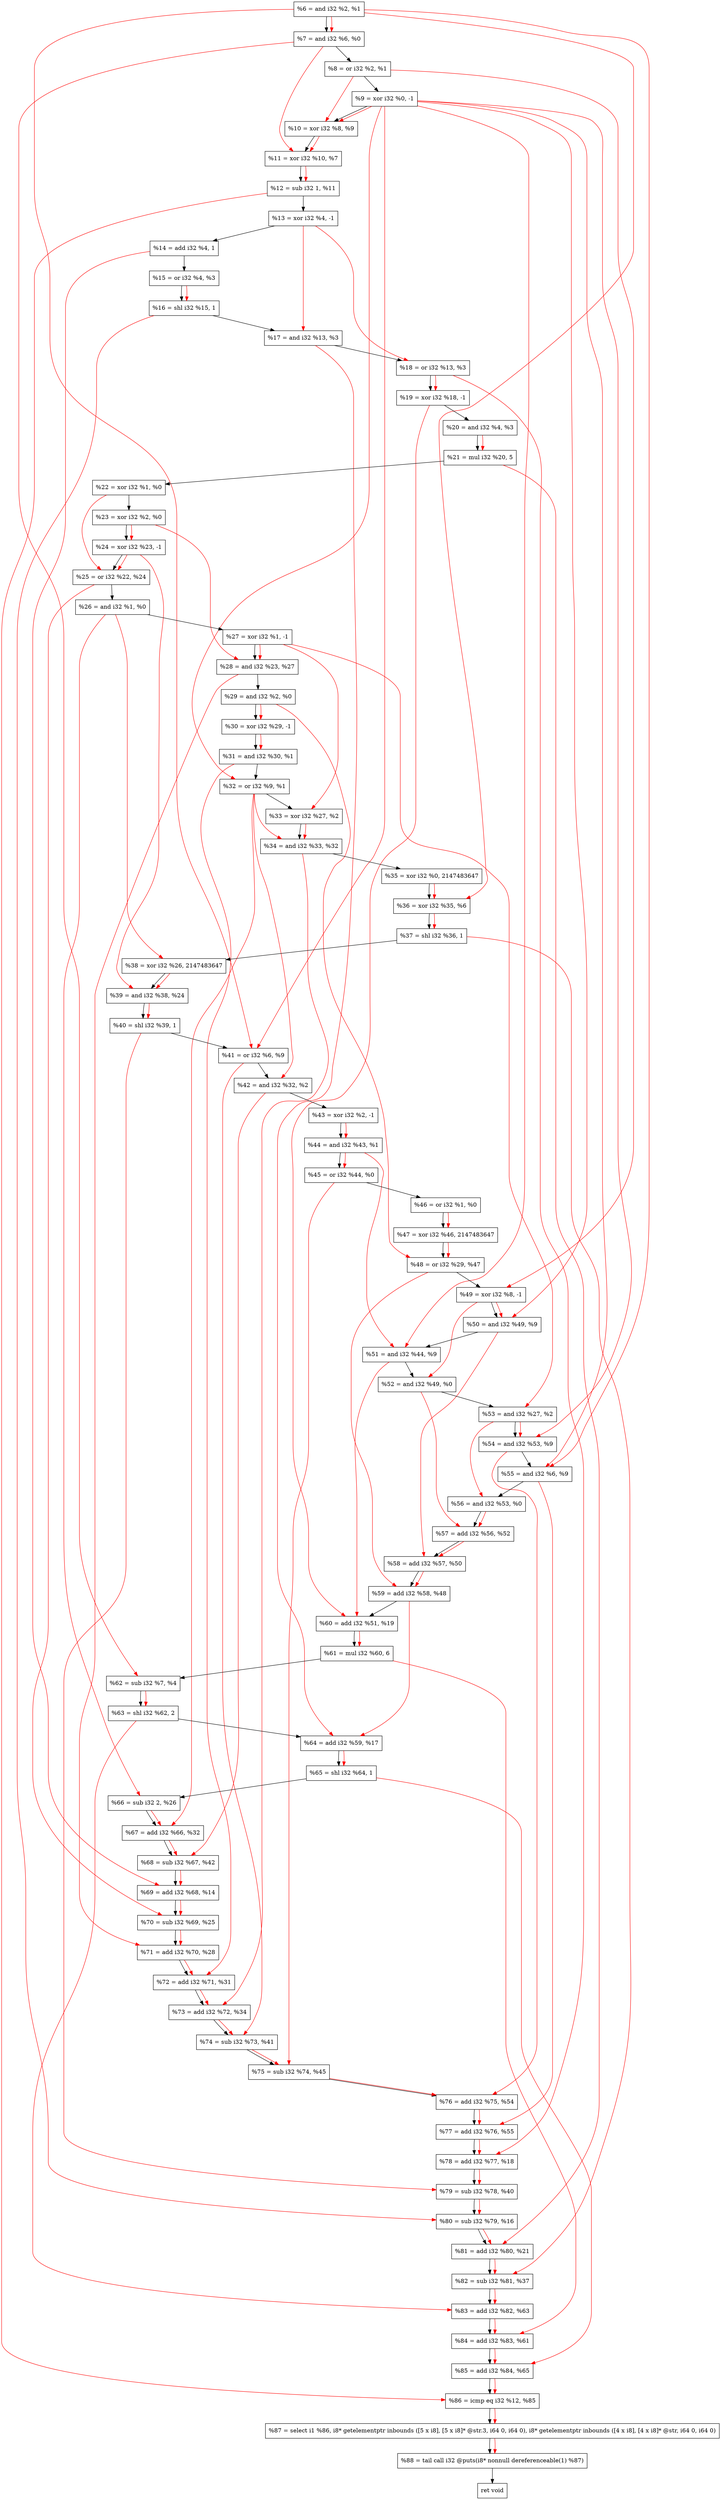 digraph "DFG for'crackme' function" {
	Node0x1232bb0[shape=record, label="  %6 = and i32 %2, %1"];
	Node0x1232c20[shape=record, label="  %7 = and i32 %6, %0"];
	Node0x1232c90[shape=record, label="  %8 = or i32 %2, %1"];
	Node0x1233310[shape=record, label="  %9 = xor i32 %0, -1"];
	Node0x1233380[shape=record, label="  %10 = xor i32 %8, %9"];
	Node0x12333f0[shape=record, label="  %11 = xor i32 %10, %7"];
	Node0x1233490[shape=record, label="  %12 = sub i32 1, %11"];
	Node0x1233500[shape=record, label="  %13 = xor i32 %4, -1"];
	Node0x1233570[shape=record, label="  %14 = add i32 %4, 1"];
	Node0x12335e0[shape=record, label="  %15 = or i32 %4, %3"];
	Node0x1233650[shape=record, label="  %16 = shl i32 %15, 1"];
	Node0x12336c0[shape=record, label="  %17 = and i32 %13, %3"];
	Node0x1233730[shape=record, label="  %18 = or i32 %13, %3"];
	Node0x12337a0[shape=record, label="  %19 = xor i32 %18, -1"];
	Node0x1233810[shape=record, label="  %20 = and i32 %4, %3"];
	Node0x12338b0[shape=record, label="  %21 = mul i32 %20, 5"];
	Node0x1233920[shape=record, label="  %22 = xor i32 %1, %0"];
	Node0x1233990[shape=record, label="  %23 = xor i32 %2, %0"];
	Node0x1233a00[shape=record, label="  %24 = xor i32 %23, -1"];
	Node0x1233a70[shape=record, label="  %25 = or i32 %22, %24"];
	Node0x1233ae0[shape=record, label="  %26 = and i32 %1, %0"];
	Node0x1233b50[shape=record, label="  %27 = xor i32 %1, -1"];
	Node0x1233bc0[shape=record, label="  %28 = and i32 %23, %27"];
	Node0x1233c30[shape=record, label="  %29 = and i32 %2, %0"];
	Node0x1233ca0[shape=record, label="  %30 = xor i32 %29, -1"];
	Node0x1233d10[shape=record, label="  %31 = and i32 %30, %1"];
	Node0x1233d80[shape=record, label="  %32 = or i32 %9, %1"];
	Node0x1234000[shape=record, label="  %33 = xor i32 %27, %2"];
	Node0x1234070[shape=record, label="  %34 = and i32 %33, %32"];
	Node0x1234110[shape=record, label="  %35 = xor i32 %0, 2147483647"];
	Node0x1234180[shape=record, label="  %36 = xor i32 %35, %6"];
	Node0x12341f0[shape=record, label="  %37 = shl i32 %36, 1"];
	Node0x1234260[shape=record, label="  %38 = xor i32 %26, 2147483647"];
	Node0x12342d0[shape=record, label="  %39 = and i32 %38, %24"];
	Node0x1234340[shape=record, label="  %40 = shl i32 %39, 1"];
	Node0x12343b0[shape=record, label="  %41 = or i32 %6, %9"];
	Node0x1234420[shape=record, label="  %42 = and i32 %32, %2"];
	Node0x1234490[shape=record, label="  %43 = xor i32 %2, -1"];
	Node0x1234500[shape=record, label="  %44 = and i32 %43, %1"];
	Node0x1234570[shape=record, label="  %45 = or i32 %44, %0"];
	Node0x12345e0[shape=record, label="  %46 = or i32 %1, %0"];
	Node0x1234650[shape=record, label="  %47 = xor i32 %46, 2147483647"];
	Node0x12346c0[shape=record, label="  %48 = or i32 %29, %47"];
	Node0x1234730[shape=record, label="  %49 = xor i32 %8, -1"];
	Node0x12347a0[shape=record, label="  %50 = and i32 %49, %9"];
	Node0x1234810[shape=record, label="  %51 = and i32 %44, %9"];
	Node0x1234880[shape=record, label="  %52 = and i32 %49, %0"];
	Node0x12348f0[shape=record, label="  %53 = and i32 %27, %2"];
	Node0x1234960[shape=record, label="  %54 = and i32 %53, %9"];
	Node0x12349d0[shape=record, label="  %55 = and i32 %6, %9"];
	Node0x1234a40[shape=record, label="  %56 = and i32 %53, %0"];
	Node0x1234ab0[shape=record, label="  %57 = add i32 %56, %52"];
	Node0x1234b20[shape=record, label="  %58 = add i32 %57, %50"];
	Node0x1234b90[shape=record, label="  %59 = add i32 %58, %48"];
	Node0x1234c00[shape=record, label="  %60 = add i32 %51, %19"];
	Node0x1234ca0[shape=record, label="  %61 = mul i32 %60, 6"];
	Node0x1234d10[shape=record, label="  %62 = sub i32 %7, %4"];
	Node0x1234db0[shape=record, label="  %63 = shl i32 %62, 2"];
	Node0x1234e20[shape=record, label="  %64 = add i32 %59, %17"];
	Node0x12352a0[shape=record, label="  %65 = shl i32 %64, 1"];
	Node0x1235310[shape=record, label="  %66 = sub i32 2, %26"];
	Node0x1235380[shape=record, label="  %67 = add i32 %66, %32"];
	Node0x12353f0[shape=record, label="  %68 = sub i32 %67, %42"];
	Node0x1235460[shape=record, label="  %69 = add i32 %68, %14"];
	Node0x12354d0[shape=record, label="  %70 = sub i32 %69, %25"];
	Node0x1235540[shape=record, label="  %71 = add i32 %70, %28"];
	Node0x12355b0[shape=record, label="  %72 = add i32 %71, %31"];
	Node0x1235620[shape=record, label="  %73 = add i32 %72, %34"];
	Node0x1235690[shape=record, label="  %74 = sub i32 %73, %41"];
	Node0x1235700[shape=record, label="  %75 = sub i32 %74, %45"];
	Node0x1235770[shape=record, label="  %76 = add i32 %75, %54"];
	Node0x12357e0[shape=record, label="  %77 = add i32 %76, %55"];
	Node0x1235850[shape=record, label="  %78 = add i32 %77, %18"];
	Node0x12358c0[shape=record, label="  %79 = sub i32 %78, %40"];
	Node0x1235930[shape=record, label="  %80 = sub i32 %79, %16"];
	Node0x12359a0[shape=record, label="  %81 = add i32 %80, %21"];
	Node0x1235a10[shape=record, label="  %82 = sub i32 %81, %37"];
	Node0x1235a80[shape=record, label="  %83 = add i32 %82, %63"];
	Node0x1235af0[shape=record, label="  %84 = add i32 %83, %61"];
	Node0x1235b60[shape=record, label="  %85 = add i32 %84, %65"];
	Node0x1235bd0[shape=record, label="  %86 = icmp eq i32 %12, %85"];
	Node0x11d3268[shape=record, label="  %87 = select i1 %86, i8* getelementptr inbounds ([5 x i8], [5 x i8]* @str.3, i64 0, i64 0), i8* getelementptr inbounds ([4 x i8], [4 x i8]* @str, i64 0, i64 0)"];
	Node0x1235e60[shape=record, label="  %88 = tail call i32 @puts(i8* nonnull dereferenceable(1) %87)"];
	Node0x1235eb0[shape=record, label="  ret void"];
	Node0x1232bb0 -> Node0x1232c20;
	Node0x1232c20 -> Node0x1232c90;
	Node0x1232c90 -> Node0x1233310;
	Node0x1233310 -> Node0x1233380;
	Node0x1233380 -> Node0x12333f0;
	Node0x12333f0 -> Node0x1233490;
	Node0x1233490 -> Node0x1233500;
	Node0x1233500 -> Node0x1233570;
	Node0x1233570 -> Node0x12335e0;
	Node0x12335e0 -> Node0x1233650;
	Node0x1233650 -> Node0x12336c0;
	Node0x12336c0 -> Node0x1233730;
	Node0x1233730 -> Node0x12337a0;
	Node0x12337a0 -> Node0x1233810;
	Node0x1233810 -> Node0x12338b0;
	Node0x12338b0 -> Node0x1233920;
	Node0x1233920 -> Node0x1233990;
	Node0x1233990 -> Node0x1233a00;
	Node0x1233a00 -> Node0x1233a70;
	Node0x1233a70 -> Node0x1233ae0;
	Node0x1233ae0 -> Node0x1233b50;
	Node0x1233b50 -> Node0x1233bc0;
	Node0x1233bc0 -> Node0x1233c30;
	Node0x1233c30 -> Node0x1233ca0;
	Node0x1233ca0 -> Node0x1233d10;
	Node0x1233d10 -> Node0x1233d80;
	Node0x1233d80 -> Node0x1234000;
	Node0x1234000 -> Node0x1234070;
	Node0x1234070 -> Node0x1234110;
	Node0x1234110 -> Node0x1234180;
	Node0x1234180 -> Node0x12341f0;
	Node0x12341f0 -> Node0x1234260;
	Node0x1234260 -> Node0x12342d0;
	Node0x12342d0 -> Node0x1234340;
	Node0x1234340 -> Node0x12343b0;
	Node0x12343b0 -> Node0x1234420;
	Node0x1234420 -> Node0x1234490;
	Node0x1234490 -> Node0x1234500;
	Node0x1234500 -> Node0x1234570;
	Node0x1234570 -> Node0x12345e0;
	Node0x12345e0 -> Node0x1234650;
	Node0x1234650 -> Node0x12346c0;
	Node0x12346c0 -> Node0x1234730;
	Node0x1234730 -> Node0x12347a0;
	Node0x12347a0 -> Node0x1234810;
	Node0x1234810 -> Node0x1234880;
	Node0x1234880 -> Node0x12348f0;
	Node0x12348f0 -> Node0x1234960;
	Node0x1234960 -> Node0x12349d0;
	Node0x12349d0 -> Node0x1234a40;
	Node0x1234a40 -> Node0x1234ab0;
	Node0x1234ab0 -> Node0x1234b20;
	Node0x1234b20 -> Node0x1234b90;
	Node0x1234b90 -> Node0x1234c00;
	Node0x1234c00 -> Node0x1234ca0;
	Node0x1234ca0 -> Node0x1234d10;
	Node0x1234d10 -> Node0x1234db0;
	Node0x1234db0 -> Node0x1234e20;
	Node0x1234e20 -> Node0x12352a0;
	Node0x12352a0 -> Node0x1235310;
	Node0x1235310 -> Node0x1235380;
	Node0x1235380 -> Node0x12353f0;
	Node0x12353f0 -> Node0x1235460;
	Node0x1235460 -> Node0x12354d0;
	Node0x12354d0 -> Node0x1235540;
	Node0x1235540 -> Node0x12355b0;
	Node0x12355b0 -> Node0x1235620;
	Node0x1235620 -> Node0x1235690;
	Node0x1235690 -> Node0x1235700;
	Node0x1235700 -> Node0x1235770;
	Node0x1235770 -> Node0x12357e0;
	Node0x12357e0 -> Node0x1235850;
	Node0x1235850 -> Node0x12358c0;
	Node0x12358c0 -> Node0x1235930;
	Node0x1235930 -> Node0x12359a0;
	Node0x12359a0 -> Node0x1235a10;
	Node0x1235a10 -> Node0x1235a80;
	Node0x1235a80 -> Node0x1235af0;
	Node0x1235af0 -> Node0x1235b60;
	Node0x1235b60 -> Node0x1235bd0;
	Node0x1235bd0 -> Node0x11d3268;
	Node0x11d3268 -> Node0x1235e60;
	Node0x1235e60 -> Node0x1235eb0;
edge [color=red]
	Node0x1232bb0 -> Node0x1232c20;
	Node0x1232c90 -> Node0x1233380;
	Node0x1233310 -> Node0x1233380;
	Node0x1233380 -> Node0x12333f0;
	Node0x1232c20 -> Node0x12333f0;
	Node0x12333f0 -> Node0x1233490;
	Node0x12335e0 -> Node0x1233650;
	Node0x1233500 -> Node0x12336c0;
	Node0x1233500 -> Node0x1233730;
	Node0x1233730 -> Node0x12337a0;
	Node0x1233810 -> Node0x12338b0;
	Node0x1233990 -> Node0x1233a00;
	Node0x1233920 -> Node0x1233a70;
	Node0x1233a00 -> Node0x1233a70;
	Node0x1233990 -> Node0x1233bc0;
	Node0x1233b50 -> Node0x1233bc0;
	Node0x1233c30 -> Node0x1233ca0;
	Node0x1233ca0 -> Node0x1233d10;
	Node0x1233310 -> Node0x1233d80;
	Node0x1233b50 -> Node0x1234000;
	Node0x1234000 -> Node0x1234070;
	Node0x1233d80 -> Node0x1234070;
	Node0x1234110 -> Node0x1234180;
	Node0x1232bb0 -> Node0x1234180;
	Node0x1234180 -> Node0x12341f0;
	Node0x1233ae0 -> Node0x1234260;
	Node0x1234260 -> Node0x12342d0;
	Node0x1233a00 -> Node0x12342d0;
	Node0x12342d0 -> Node0x1234340;
	Node0x1232bb0 -> Node0x12343b0;
	Node0x1233310 -> Node0x12343b0;
	Node0x1233d80 -> Node0x1234420;
	Node0x1234490 -> Node0x1234500;
	Node0x1234500 -> Node0x1234570;
	Node0x12345e0 -> Node0x1234650;
	Node0x1233c30 -> Node0x12346c0;
	Node0x1234650 -> Node0x12346c0;
	Node0x1232c90 -> Node0x1234730;
	Node0x1234730 -> Node0x12347a0;
	Node0x1233310 -> Node0x12347a0;
	Node0x1234500 -> Node0x1234810;
	Node0x1233310 -> Node0x1234810;
	Node0x1234730 -> Node0x1234880;
	Node0x1233b50 -> Node0x12348f0;
	Node0x12348f0 -> Node0x1234960;
	Node0x1233310 -> Node0x1234960;
	Node0x1232bb0 -> Node0x12349d0;
	Node0x1233310 -> Node0x12349d0;
	Node0x12348f0 -> Node0x1234a40;
	Node0x1234a40 -> Node0x1234ab0;
	Node0x1234880 -> Node0x1234ab0;
	Node0x1234ab0 -> Node0x1234b20;
	Node0x12347a0 -> Node0x1234b20;
	Node0x1234b20 -> Node0x1234b90;
	Node0x12346c0 -> Node0x1234b90;
	Node0x1234810 -> Node0x1234c00;
	Node0x12337a0 -> Node0x1234c00;
	Node0x1234c00 -> Node0x1234ca0;
	Node0x1232c20 -> Node0x1234d10;
	Node0x1234d10 -> Node0x1234db0;
	Node0x1234b90 -> Node0x1234e20;
	Node0x12336c0 -> Node0x1234e20;
	Node0x1234e20 -> Node0x12352a0;
	Node0x1233ae0 -> Node0x1235310;
	Node0x1235310 -> Node0x1235380;
	Node0x1233d80 -> Node0x1235380;
	Node0x1235380 -> Node0x12353f0;
	Node0x1234420 -> Node0x12353f0;
	Node0x12353f0 -> Node0x1235460;
	Node0x1233570 -> Node0x1235460;
	Node0x1235460 -> Node0x12354d0;
	Node0x1233a70 -> Node0x12354d0;
	Node0x12354d0 -> Node0x1235540;
	Node0x1233bc0 -> Node0x1235540;
	Node0x1235540 -> Node0x12355b0;
	Node0x1233d10 -> Node0x12355b0;
	Node0x12355b0 -> Node0x1235620;
	Node0x1234070 -> Node0x1235620;
	Node0x1235620 -> Node0x1235690;
	Node0x12343b0 -> Node0x1235690;
	Node0x1235690 -> Node0x1235700;
	Node0x1234570 -> Node0x1235700;
	Node0x1235700 -> Node0x1235770;
	Node0x1234960 -> Node0x1235770;
	Node0x1235770 -> Node0x12357e0;
	Node0x12349d0 -> Node0x12357e0;
	Node0x12357e0 -> Node0x1235850;
	Node0x1233730 -> Node0x1235850;
	Node0x1235850 -> Node0x12358c0;
	Node0x1234340 -> Node0x12358c0;
	Node0x12358c0 -> Node0x1235930;
	Node0x1233650 -> Node0x1235930;
	Node0x1235930 -> Node0x12359a0;
	Node0x12338b0 -> Node0x12359a0;
	Node0x12359a0 -> Node0x1235a10;
	Node0x12341f0 -> Node0x1235a10;
	Node0x1235a10 -> Node0x1235a80;
	Node0x1234db0 -> Node0x1235a80;
	Node0x1235a80 -> Node0x1235af0;
	Node0x1234ca0 -> Node0x1235af0;
	Node0x1235af0 -> Node0x1235b60;
	Node0x12352a0 -> Node0x1235b60;
	Node0x1233490 -> Node0x1235bd0;
	Node0x1235b60 -> Node0x1235bd0;
	Node0x1235bd0 -> Node0x11d3268;
	Node0x11d3268 -> Node0x1235e60;
}
